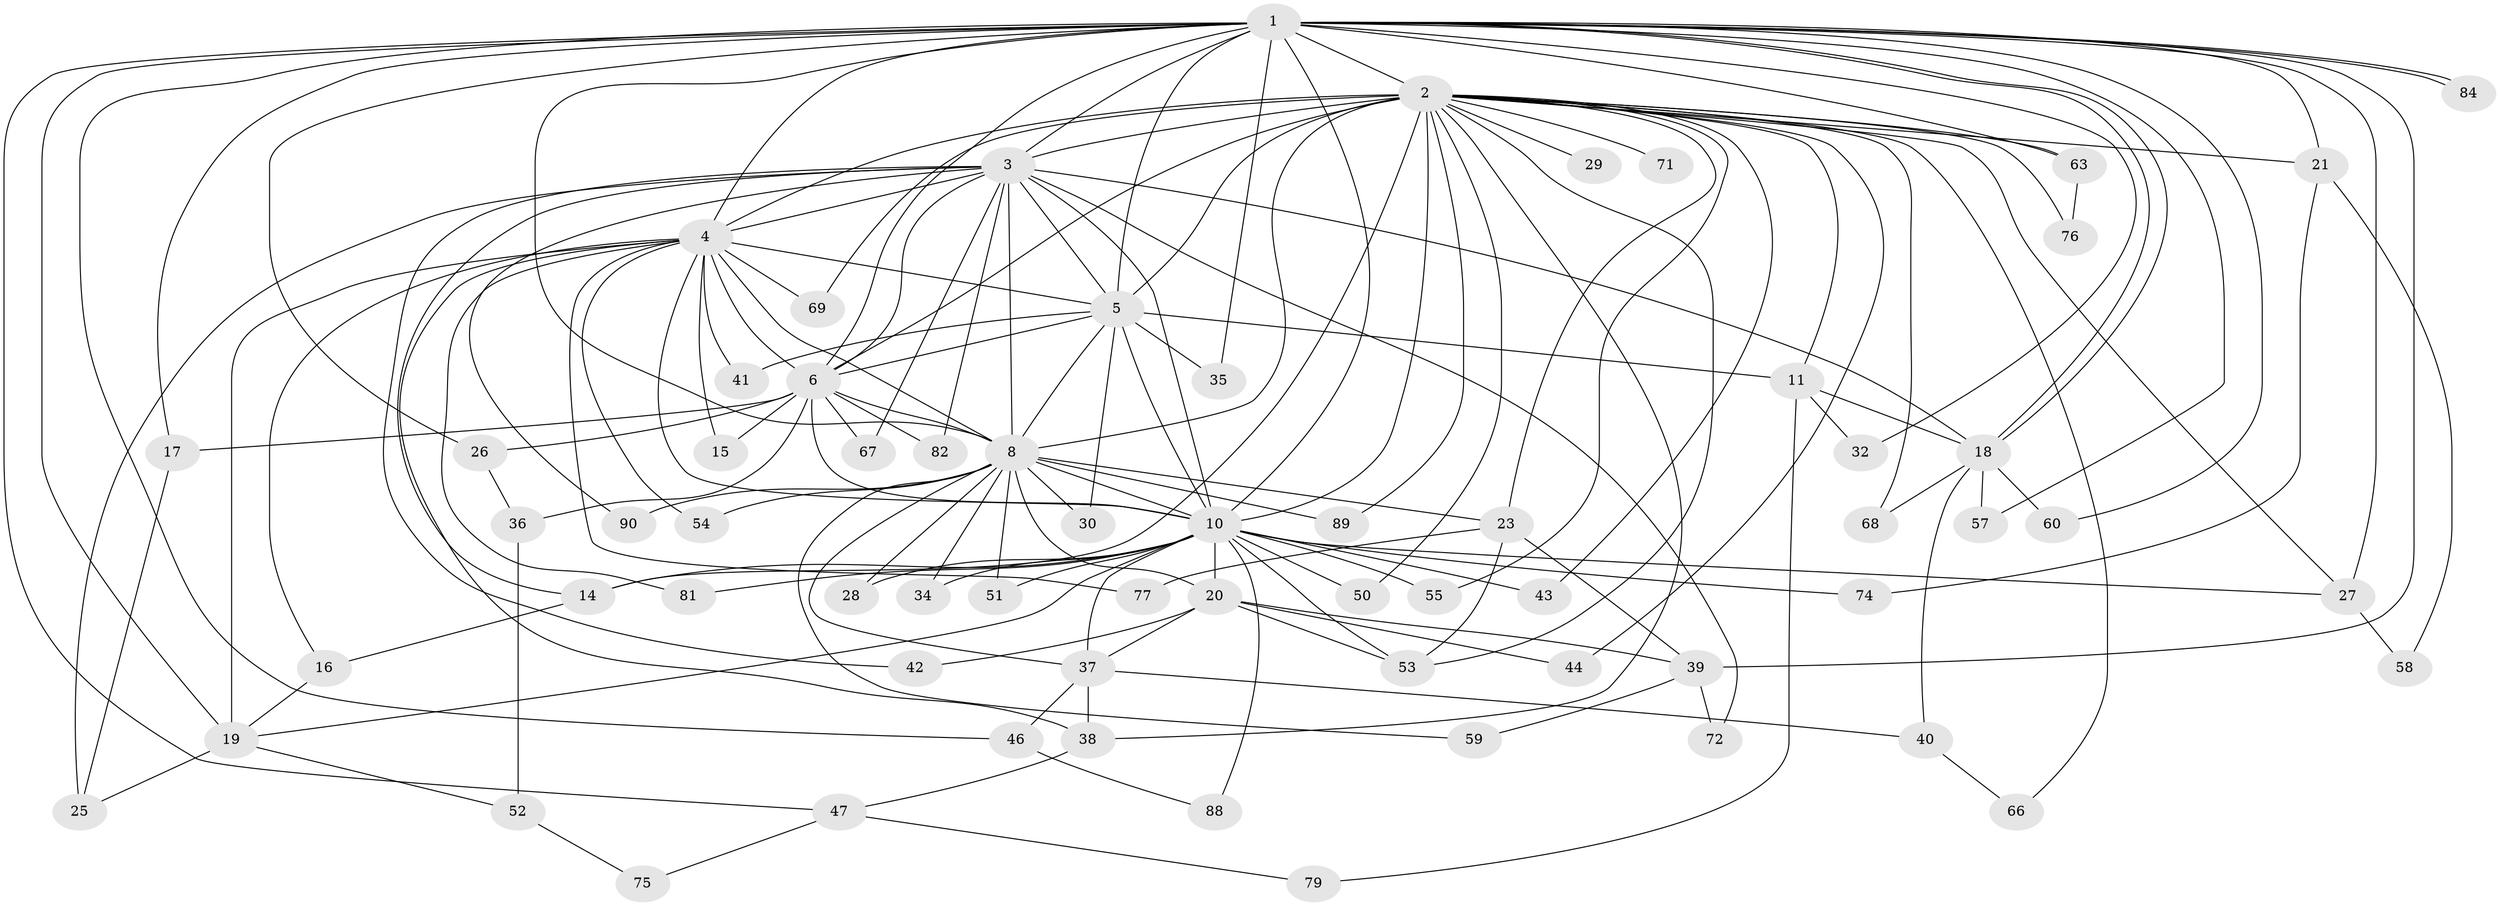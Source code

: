 // Generated by graph-tools (version 1.1) at 2025/23/03/03/25 07:23:46]
// undirected, 66 vertices, 154 edges
graph export_dot {
graph [start="1"]
  node [color=gray90,style=filled];
  1 [super="+7"];
  2 [super="+9"];
  3 [super="+86"];
  4 [super="+49"];
  5 [super="+73"];
  6 [super="+12"];
  8 [super="+24"];
  10 [super="+13"];
  11 [super="+78"];
  14 [super="+61"];
  15 [super="+62"];
  16 [super="+83"];
  17 [super="+31"];
  18 [super="+22"];
  19 [super="+48"];
  20 [super="+65"];
  21 [super="+70"];
  23 [super="+33"];
  25;
  26;
  27 [super="+87"];
  28;
  29;
  30;
  32;
  34;
  35;
  36 [super="+85"];
  37 [super="+80"];
  38 [super="+45"];
  39 [super="+64"];
  40;
  41;
  42;
  43;
  44;
  46;
  47;
  50;
  51;
  52;
  53 [super="+56"];
  54;
  55;
  57;
  58;
  59;
  60;
  63;
  66;
  67;
  68;
  69;
  71;
  72;
  74;
  75;
  76;
  77;
  79;
  81;
  82;
  84;
  88;
  89;
  90;
  1 -- 2 [weight=4];
  1 -- 3 [weight=2];
  1 -- 4 [weight=2];
  1 -- 5 [weight=3];
  1 -- 6 [weight=2];
  1 -- 8 [weight=2];
  1 -- 10 [weight=2];
  1 -- 18;
  1 -- 18;
  1 -- 26;
  1 -- 27;
  1 -- 35;
  1 -- 39;
  1 -- 47;
  1 -- 60;
  1 -- 63;
  1 -- 84;
  1 -- 84;
  1 -- 19;
  1 -- 32;
  1 -- 46;
  1 -- 17;
  1 -- 21;
  1 -- 57;
  2 -- 3 [weight=2];
  2 -- 4 [weight=2];
  2 -- 5 [weight=2];
  2 -- 6 [weight=2];
  2 -- 8 [weight=2];
  2 -- 10 [weight=2];
  2 -- 11;
  2 -- 14;
  2 -- 21 [weight=2];
  2 -- 23;
  2 -- 38;
  2 -- 44;
  2 -- 50;
  2 -- 63;
  2 -- 71 [weight=2];
  2 -- 76;
  2 -- 66;
  2 -- 68;
  2 -- 69;
  2 -- 89;
  2 -- 29;
  2 -- 43;
  2 -- 53;
  2 -- 55;
  2 -- 27;
  3 -- 4;
  3 -- 5;
  3 -- 6;
  3 -- 8 [weight=2];
  3 -- 10;
  3 -- 14;
  3 -- 25;
  3 -- 42;
  3 -- 67;
  3 -- 72;
  3 -- 82;
  3 -- 90;
  3 -- 18;
  4 -- 5;
  4 -- 6;
  4 -- 8 [weight=2];
  4 -- 10;
  4 -- 15;
  4 -- 16;
  4 -- 19 [weight=2];
  4 -- 38;
  4 -- 41;
  4 -- 81;
  4 -- 69;
  4 -- 54;
  4 -- 77;
  5 -- 6;
  5 -- 8;
  5 -- 10;
  5 -- 11;
  5 -- 30;
  5 -- 35;
  5 -- 41;
  6 -- 8;
  6 -- 10 [weight=3];
  6 -- 15 [weight=2];
  6 -- 17;
  6 -- 36 [weight=2];
  6 -- 67;
  6 -- 82;
  6 -- 26;
  8 -- 10;
  8 -- 20;
  8 -- 23 [weight=2];
  8 -- 28;
  8 -- 30;
  8 -- 34;
  8 -- 37;
  8 -- 51;
  8 -- 54;
  8 -- 90;
  8 -- 89;
  8 -- 59;
  10 -- 19;
  10 -- 27;
  10 -- 34;
  10 -- 37;
  10 -- 43;
  10 -- 50;
  10 -- 51;
  10 -- 53;
  10 -- 74;
  10 -- 81;
  10 -- 20;
  10 -- 55;
  10 -- 88;
  10 -- 28;
  10 -- 14;
  11 -- 32;
  11 -- 18;
  11 -- 79;
  14 -- 16;
  16 -- 19;
  17 -- 25;
  18 -- 68;
  18 -- 40;
  18 -- 57;
  18 -- 60;
  19 -- 25;
  19 -- 52;
  20 -- 42;
  20 -- 44;
  20 -- 39;
  20 -- 53;
  20 -- 37;
  21 -- 58;
  21 -- 74;
  23 -- 39;
  23 -- 77;
  23 -- 53;
  26 -- 36;
  27 -- 58;
  36 -- 52;
  37 -- 40;
  37 -- 46;
  37 -- 38;
  38 -- 47;
  39 -- 59;
  39 -- 72;
  40 -- 66;
  46 -- 88;
  47 -- 75;
  47 -- 79;
  52 -- 75;
  63 -- 76;
}
